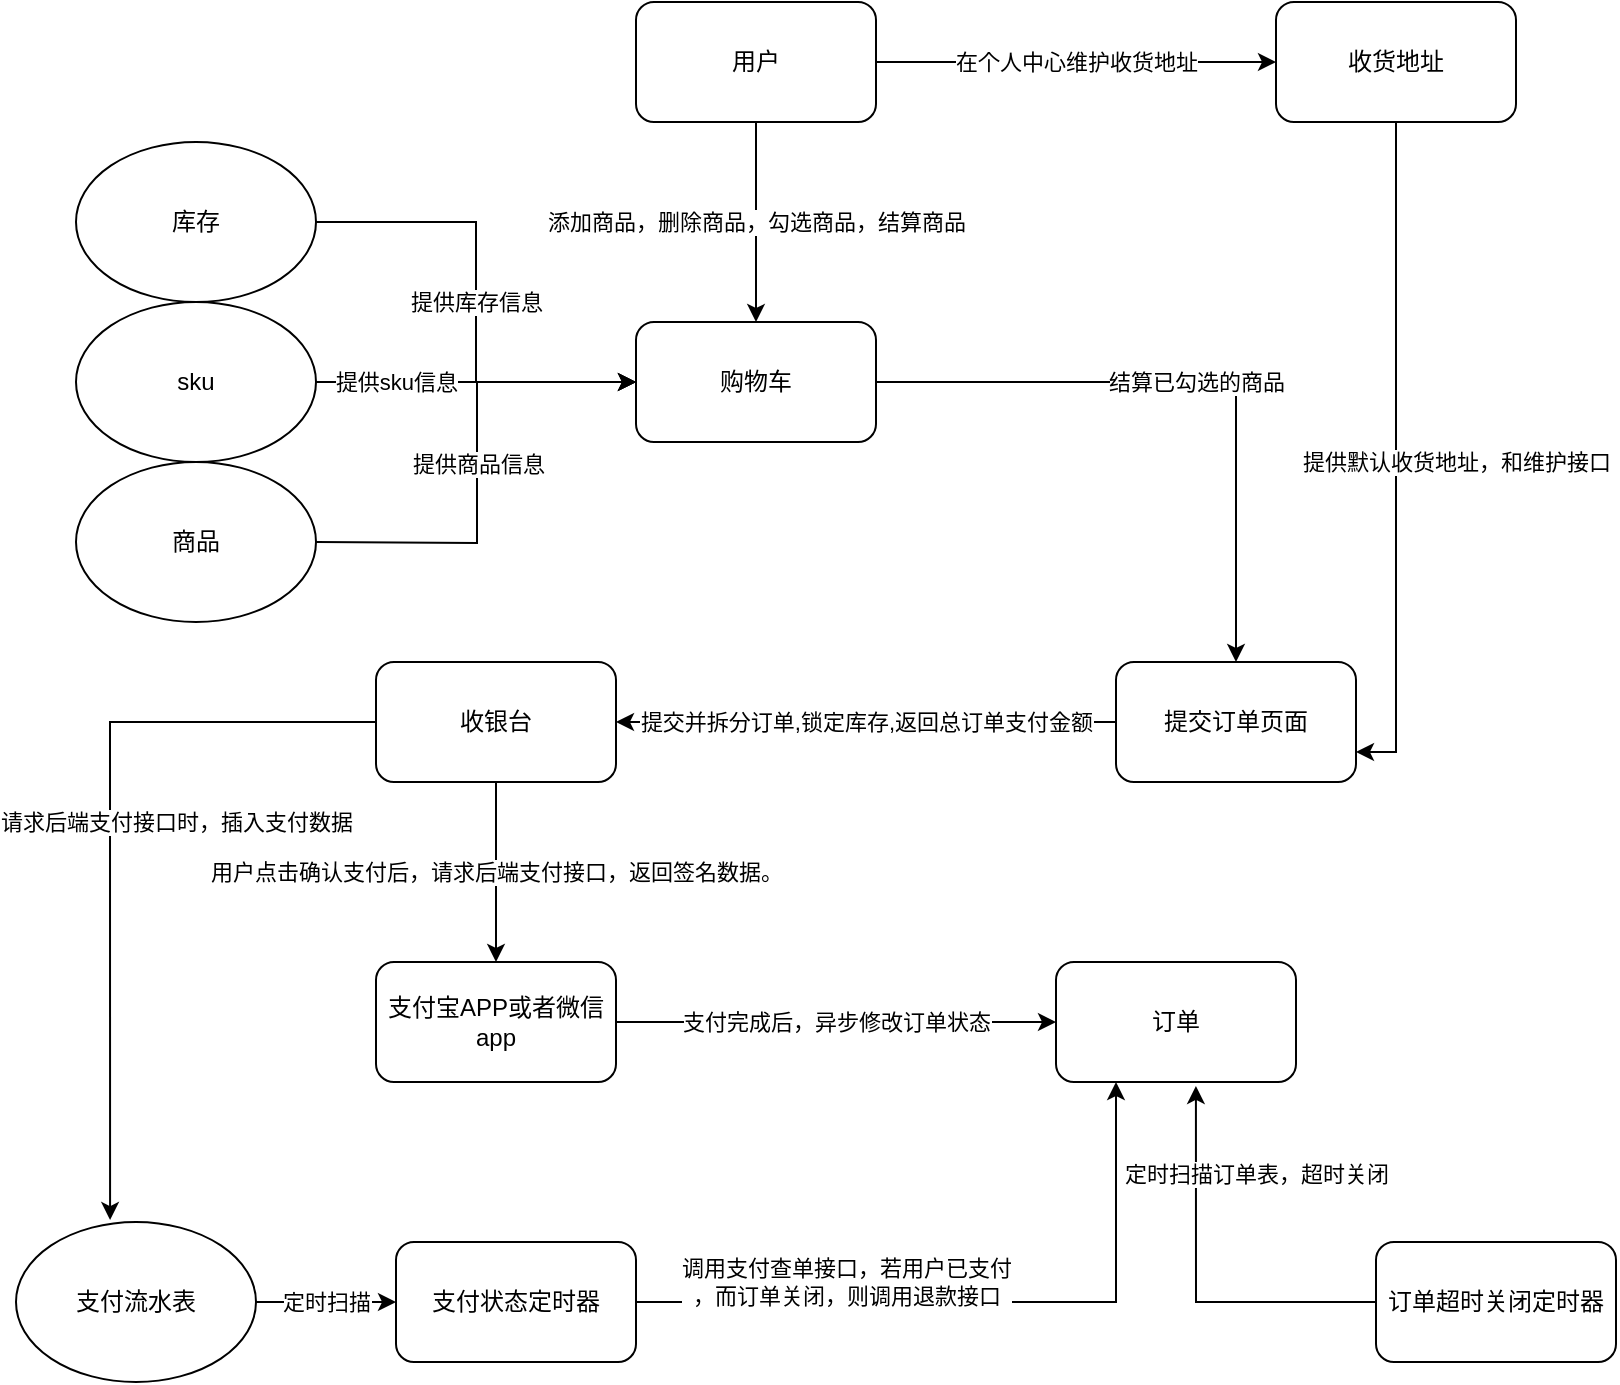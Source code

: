<mxfile version="14.6.12" type="github">
  <diagram id="0ZHsSf4RnFRJh-Oq5-D7" name="第 1 页">
    <mxGraphModel dx="1422" dy="763" grid="1" gridSize="10" guides="1" tooltips="1" connect="1" arrows="1" fold="1" page="1" pageScale="1" pageWidth="827" pageHeight="1169" math="0" shadow="0">
      <root>
        <mxCell id="0" />
        <mxCell id="1" parent="0" />
        <mxCell id="8LjewoymZLQuPSXT3vMX-19" value="在个人中心维护收货地址" style="edgeStyle=orthogonalEdgeStyle;rounded=0;orthogonalLoop=1;jettySize=auto;html=1;entryX=0;entryY=0.5;entryDx=0;entryDy=0;" edge="1" parent="1" source="8LjewoymZLQuPSXT3vMX-8" target="8LjewoymZLQuPSXT3vMX-18">
          <mxGeometry relative="1" as="geometry" />
        </mxCell>
        <mxCell id="8LjewoymZLQuPSXT3vMX-29" value="添加商品，删除商品，勾选商品，结算商品" style="edgeStyle=orthogonalEdgeStyle;rounded=0;orthogonalLoop=1;jettySize=auto;html=1;entryX=0.5;entryY=0;entryDx=0;entryDy=0;" edge="1" parent="1" source="8LjewoymZLQuPSXT3vMX-8" target="8LjewoymZLQuPSXT3vMX-10">
          <mxGeometry relative="1" as="geometry" />
        </mxCell>
        <mxCell id="8LjewoymZLQuPSXT3vMX-8" value="用户" style="rounded=1;whiteSpace=wrap;html=1;" vertex="1" parent="1">
          <mxGeometry x="320" y="40" width="120" height="60" as="geometry" />
        </mxCell>
        <mxCell id="8LjewoymZLQuPSXT3vMX-24" value="提供商品信息" style="edgeStyle=orthogonalEdgeStyle;rounded=0;orthogonalLoop=1;jettySize=auto;html=1;entryX=0;entryY=0.5;entryDx=0;entryDy=0;" edge="1" parent="1" target="8LjewoymZLQuPSXT3vMX-10">
          <mxGeometry relative="1" as="geometry">
            <mxPoint x="160" y="310" as="sourcePoint" />
          </mxGeometry>
        </mxCell>
        <mxCell id="8LjewoymZLQuPSXT3vMX-17" value="结算已勾选的商品" style="edgeStyle=orthogonalEdgeStyle;rounded=0;orthogonalLoop=1;jettySize=auto;html=1;" edge="1" parent="1" source="8LjewoymZLQuPSXT3vMX-10" target="8LjewoymZLQuPSXT3vMX-16">
          <mxGeometry relative="1" as="geometry" />
        </mxCell>
        <mxCell id="8LjewoymZLQuPSXT3vMX-10" value="购物车" style="rounded=1;whiteSpace=wrap;html=1;" vertex="1" parent="1">
          <mxGeometry x="320" y="200" width="120" height="60" as="geometry" />
        </mxCell>
        <mxCell id="8LjewoymZLQuPSXT3vMX-33" value="提交并拆分订单,锁定库存,返回总订单支付金额" style="edgeStyle=orthogonalEdgeStyle;rounded=0;orthogonalLoop=1;jettySize=auto;html=1;entryX=1;entryY=0.5;entryDx=0;entryDy=0;" edge="1" parent="1" source="8LjewoymZLQuPSXT3vMX-16" target="8LjewoymZLQuPSXT3vMX-32">
          <mxGeometry relative="1" as="geometry" />
        </mxCell>
        <mxCell id="8LjewoymZLQuPSXT3vMX-16" value="提交订单页面" style="rounded=1;whiteSpace=wrap;html=1;" vertex="1" parent="1">
          <mxGeometry x="560" y="370" width="120" height="60" as="geometry" />
        </mxCell>
        <mxCell id="8LjewoymZLQuPSXT3vMX-31" value="提供默认收货地址，和维护接口" style="edgeStyle=orthogonalEdgeStyle;rounded=0;orthogonalLoop=1;jettySize=auto;html=1;entryX=1;entryY=0.75;entryDx=0;entryDy=0;" edge="1" parent="1" source="8LjewoymZLQuPSXT3vMX-18" target="8LjewoymZLQuPSXT3vMX-16">
          <mxGeometry x="0.015" y="30" relative="1" as="geometry">
            <mxPoint as="offset" />
          </mxGeometry>
        </mxCell>
        <mxCell id="8LjewoymZLQuPSXT3vMX-18" value="收货地址" style="rounded=1;whiteSpace=wrap;html=1;" vertex="1" parent="1">
          <mxGeometry x="640" y="40" width="120" height="60" as="geometry" />
        </mxCell>
        <mxCell id="8LjewoymZLQuPSXT3vMX-26" value="提供库存信息" style="edgeStyle=orthogonalEdgeStyle;rounded=0;orthogonalLoop=1;jettySize=auto;html=1;entryX=0;entryY=0.5;entryDx=0;entryDy=0;" edge="1" parent="1" target="8LjewoymZLQuPSXT3vMX-10">
          <mxGeometry relative="1" as="geometry">
            <mxPoint x="160" y="150" as="sourcePoint" />
            <Array as="points">
              <mxPoint x="240" y="150" />
              <mxPoint x="240" y="230" />
            </Array>
          </mxGeometry>
        </mxCell>
        <mxCell id="8LjewoymZLQuPSXT3vMX-28" value="提供sku信息" style="edgeStyle=orthogonalEdgeStyle;rounded=0;orthogonalLoop=1;jettySize=auto;html=1;exitX=1;exitY=0.5;exitDx=0;exitDy=0;entryX=0;entryY=0.5;entryDx=0;entryDy=0;" edge="1" parent="1" target="8LjewoymZLQuPSXT3vMX-10">
          <mxGeometry x="-0.5" relative="1" as="geometry">
            <mxPoint x="270" y="230" as="targetPoint" />
            <mxPoint x="160" y="230" as="sourcePoint" />
            <Array as="points">
              <mxPoint x="210" y="230" />
              <mxPoint x="210" y="230" />
            </Array>
            <mxPoint as="offset" />
          </mxGeometry>
        </mxCell>
        <mxCell id="8LjewoymZLQuPSXT3vMX-35" value="用户点击确认支付后，请求后端支付接口，返回签名数据。" style="edgeStyle=orthogonalEdgeStyle;rounded=0;orthogonalLoop=1;jettySize=auto;html=1;entryX=0.5;entryY=0;entryDx=0;entryDy=0;" edge="1" parent="1" source="8LjewoymZLQuPSXT3vMX-32" target="8LjewoymZLQuPSXT3vMX-34">
          <mxGeometry relative="1" as="geometry" />
        </mxCell>
        <mxCell id="8LjewoymZLQuPSXT3vMX-51" value="请求后端支付接口时，插入支付数据" style="edgeStyle=orthogonalEdgeStyle;rounded=0;orthogonalLoop=1;jettySize=auto;html=1;entryX=0.392;entryY=-0.012;entryDx=0;entryDy=0;entryPerimeter=0;" edge="1" parent="1" source="8LjewoymZLQuPSXT3vMX-32" target="8LjewoymZLQuPSXT3vMX-50">
          <mxGeometry x="-0.042" y="33" relative="1" as="geometry">
            <Array as="points">
              <mxPoint x="57" y="400" />
            </Array>
            <mxPoint as="offset" />
          </mxGeometry>
        </mxCell>
        <mxCell id="8LjewoymZLQuPSXT3vMX-32" value="收银台" style="rounded=1;whiteSpace=wrap;html=1;" vertex="1" parent="1">
          <mxGeometry x="190" y="370" width="120" height="60" as="geometry" />
        </mxCell>
        <mxCell id="8LjewoymZLQuPSXT3vMX-37" value="支付完成后，异步修改订单状态" style="edgeStyle=orthogonalEdgeStyle;rounded=0;orthogonalLoop=1;jettySize=auto;html=1;" edge="1" parent="1" source="8LjewoymZLQuPSXT3vMX-34" target="8LjewoymZLQuPSXT3vMX-36">
          <mxGeometry relative="1" as="geometry" />
        </mxCell>
        <mxCell id="8LjewoymZLQuPSXT3vMX-34" value="支付宝APP或者微信app" style="rounded=1;whiteSpace=wrap;html=1;" vertex="1" parent="1">
          <mxGeometry x="190" y="520" width="120" height="60" as="geometry" />
        </mxCell>
        <mxCell id="8LjewoymZLQuPSXT3vMX-36" value="订单" style="rounded=1;whiteSpace=wrap;html=1;" vertex="1" parent="1">
          <mxGeometry x="530" y="520" width="120" height="60" as="geometry" />
        </mxCell>
        <mxCell id="8LjewoymZLQuPSXT3vMX-40" value="定时扫描订单表，超时关闭" style="edgeStyle=orthogonalEdgeStyle;rounded=0;orthogonalLoop=1;jettySize=auto;html=1;entryX=0.583;entryY=1.033;entryDx=0;entryDy=0;entryPerimeter=0;" edge="1" parent="1" source="8LjewoymZLQuPSXT3vMX-38" target="8LjewoymZLQuPSXT3vMX-36">
          <mxGeometry x="0.551" y="-30" relative="1" as="geometry">
            <mxPoint as="offset" />
          </mxGeometry>
        </mxCell>
        <mxCell id="8LjewoymZLQuPSXT3vMX-38" value="订单超时关闭定时器" style="rounded=1;whiteSpace=wrap;html=1;" vertex="1" parent="1">
          <mxGeometry x="690" y="660" width="120" height="60" as="geometry" />
        </mxCell>
        <mxCell id="8LjewoymZLQuPSXT3vMX-42" value="&lt;div&gt;调用支付查单接口，若用户已支付&lt;br&gt;&lt;/div&gt;，而订单关闭，则调用退款接口" style="edgeStyle=orthogonalEdgeStyle;rounded=0;orthogonalLoop=1;jettySize=auto;html=1;exitX=1;exitY=0.5;exitDx=0;exitDy=0;entryX=0.25;entryY=1;entryDx=0;entryDy=0;" edge="1" parent="1" source="8LjewoymZLQuPSXT3vMX-41" target="8LjewoymZLQuPSXT3vMX-36">
          <mxGeometry x="-0.4" y="10" relative="1" as="geometry">
            <mxPoint as="offset" />
          </mxGeometry>
        </mxCell>
        <mxCell id="8LjewoymZLQuPSXT3vMX-41" value="支付状态定时器" style="rounded=1;whiteSpace=wrap;html=1;" vertex="1" parent="1">
          <mxGeometry x="200" y="660" width="120" height="60" as="geometry" />
        </mxCell>
        <mxCell id="8LjewoymZLQuPSXT3vMX-47" value="库存" style="ellipse;whiteSpace=wrap;html=1;" vertex="1" parent="1">
          <mxGeometry x="40" y="110" width="120" height="80" as="geometry" />
        </mxCell>
        <mxCell id="8LjewoymZLQuPSXT3vMX-48" value="sku" style="ellipse;whiteSpace=wrap;html=1;" vertex="1" parent="1">
          <mxGeometry x="40" y="190" width="120" height="80" as="geometry" />
        </mxCell>
        <mxCell id="8LjewoymZLQuPSXT3vMX-49" value="商品" style="ellipse;whiteSpace=wrap;html=1;" vertex="1" parent="1">
          <mxGeometry x="40" y="270" width="120" height="80" as="geometry" />
        </mxCell>
        <mxCell id="8LjewoymZLQuPSXT3vMX-54" value="定时扫描" style="edgeStyle=orthogonalEdgeStyle;rounded=0;orthogonalLoop=1;jettySize=auto;html=1;exitX=1;exitY=0.5;exitDx=0;exitDy=0;entryX=0;entryY=0.5;entryDx=0;entryDy=0;" edge="1" parent="1" source="8LjewoymZLQuPSXT3vMX-50" target="8LjewoymZLQuPSXT3vMX-41">
          <mxGeometry relative="1" as="geometry" />
        </mxCell>
        <mxCell id="8LjewoymZLQuPSXT3vMX-50" value="支付流水表" style="ellipse;whiteSpace=wrap;html=1;" vertex="1" parent="1">
          <mxGeometry x="10" y="650" width="120" height="80" as="geometry" />
        </mxCell>
      </root>
    </mxGraphModel>
  </diagram>
</mxfile>
